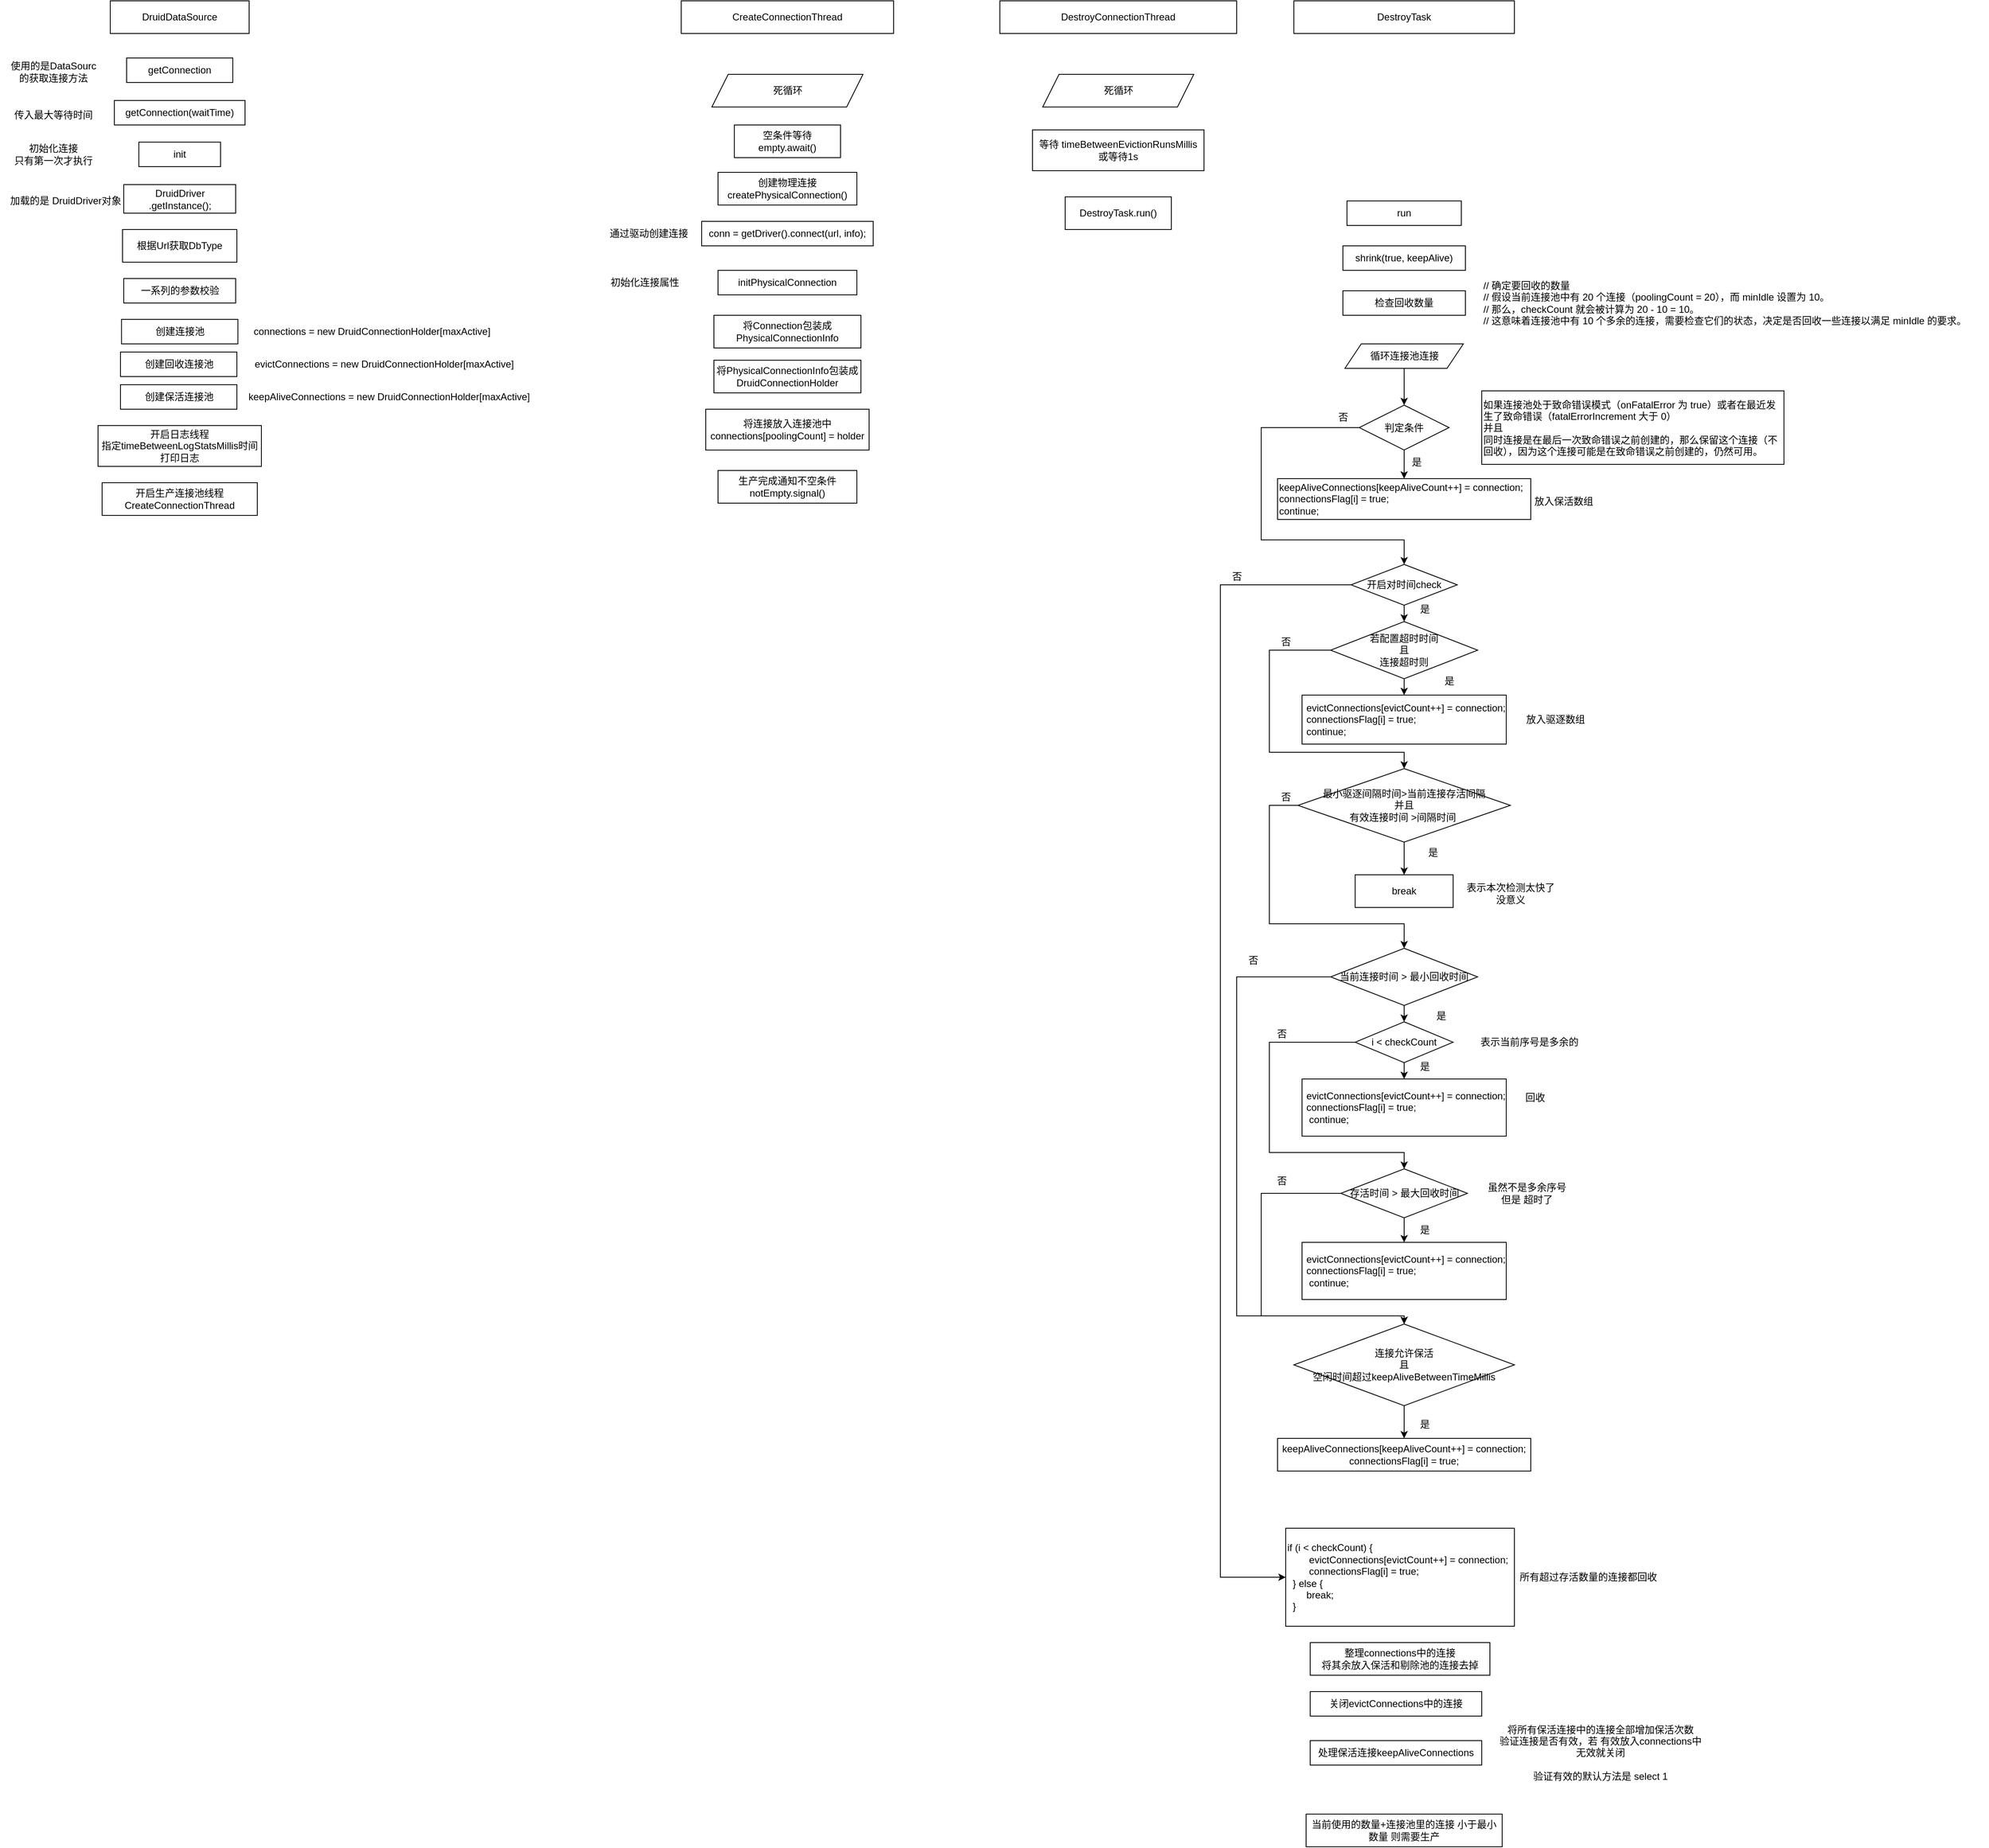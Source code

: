 <mxfile version="22.0.0" type="github">
  <diagram name="第 1 页" id="wUAEAIxkWxok8icOV6td">
    <mxGraphModel dx="794" dy="482" grid="1" gridSize="10" guides="1" tooltips="1" connect="1" arrows="1" fold="1" page="1" pageScale="1" pageWidth="4681" pageHeight="3300" math="0" shadow="0">
      <root>
        <mxCell id="0" />
        <mxCell id="1" parent="0" />
        <mxCell id="99CrWy1h5ujyUwhnn91z-1" value="DruidDataSource" style="rounded=0;whiteSpace=wrap;html=1;" parent="1" vertex="1">
          <mxGeometry x="151" y="50" width="170" height="40" as="geometry" />
        </mxCell>
        <mxCell id="99CrWy1h5ujyUwhnn91z-2" value="getConnection" style="whiteSpace=wrap;html=1;" parent="1" vertex="1">
          <mxGeometry x="171" y="120" width="130" height="30" as="geometry" />
        </mxCell>
        <mxCell id="99CrWy1h5ujyUwhnn91z-3" value="使用的是DataSourc&lt;br&gt;的获取连接方法" style="text;html=1;align=center;verticalAlign=middle;resizable=0;points=[];autosize=1;strokeColor=none;fillColor=none;" parent="1" vertex="1">
          <mxGeometry x="16" y="117" width="130" height="40" as="geometry" />
        </mxCell>
        <mxCell id="99CrWy1h5ujyUwhnn91z-5" value="init" style="whiteSpace=wrap;html=1;" parent="1" vertex="1">
          <mxGeometry x="186" y="223" width="100" height="30" as="geometry" />
        </mxCell>
        <mxCell id="99CrWy1h5ujyUwhnn91z-6" value="初始化连接&lt;br&gt;只有第一次才执行" style="text;html=1;align=center;verticalAlign=middle;resizable=0;points=[];autosize=1;strokeColor=none;fillColor=none;" parent="1" vertex="1">
          <mxGeometry x="21" y="218" width="120" height="40" as="geometry" />
        </mxCell>
        <mxCell id="99CrWy1h5ujyUwhnn91z-7" value="传入最大等待时间" style="text;html=1;align=center;verticalAlign=middle;resizable=0;points=[];autosize=1;strokeColor=none;fillColor=none;" parent="1" vertex="1">
          <mxGeometry x="21" y="175" width="120" height="30" as="geometry" />
        </mxCell>
        <mxCell id="99CrWy1h5ujyUwhnn91z-8" value="getConnection(waitTime)" style="whiteSpace=wrap;html=1;" parent="1" vertex="1">
          <mxGeometry x="156" y="172" width="160" height="30" as="geometry" />
        </mxCell>
        <mxCell id="99CrWy1h5ujyUwhnn91z-9" value="加载的是 DruidDriver对象" style="text;html=1;align=center;verticalAlign=middle;resizable=0;points=[];autosize=1;strokeColor=none;fillColor=none;" parent="1" vertex="1">
          <mxGeometry x="16" y="280" width="160" height="30" as="geometry" />
        </mxCell>
        <mxCell id="99CrWy1h5ujyUwhnn91z-10" value="DruidDriver&lt;br&gt;.getInstance();" style="whiteSpace=wrap;html=1;" parent="1" vertex="1">
          <mxGeometry x="167.5" y="275" width="137" height="35" as="geometry" />
        </mxCell>
        <mxCell id="99CrWy1h5ujyUwhnn91z-11" value="根据Url获取DbType" style="whiteSpace=wrap;html=1;" parent="1" vertex="1">
          <mxGeometry x="166" y="330" width="140" height="40" as="geometry" />
        </mxCell>
        <mxCell id="ddNXW40_BPUpoWxZo95l-1" value="一系列的参数校验" style="rounded=0;whiteSpace=wrap;html=1;" vertex="1" parent="1">
          <mxGeometry x="167.5" y="390" width="137" height="30" as="geometry" />
        </mxCell>
        <mxCell id="ddNXW40_BPUpoWxZo95l-2" value="创建连接池" style="whiteSpace=wrap;html=1;" vertex="1" parent="1">
          <mxGeometry x="164.75" y="440" width="142.5" height="30" as="geometry" />
        </mxCell>
        <mxCell id="ddNXW40_BPUpoWxZo95l-3" value="connections = new DruidConnectionHolder[maxActive]" style="text;html=1;align=center;verticalAlign=middle;resizable=0;points=[];autosize=1;strokeColor=none;fillColor=none;" vertex="1" parent="1">
          <mxGeometry x="316" y="440" width="310" height="30" as="geometry" />
        </mxCell>
        <mxCell id="ddNXW40_BPUpoWxZo95l-4" value="创建回收连接池" style="whiteSpace=wrap;html=1;" vertex="1" parent="1">
          <mxGeometry x="163.5" y="480" width="142.5" height="30" as="geometry" />
        </mxCell>
        <mxCell id="ddNXW40_BPUpoWxZo95l-5" value="创建保活连接池" style="whiteSpace=wrap;html=1;" vertex="1" parent="1">
          <mxGeometry x="163.5" y="520" width="142.5" height="30" as="geometry" />
        </mxCell>
        <mxCell id="ddNXW40_BPUpoWxZo95l-6" value="evictConnections = new DruidConnectionHolder[maxActive]" style="text;html=1;align=center;verticalAlign=middle;resizable=0;points=[];autosize=1;strokeColor=none;fillColor=none;" vertex="1" parent="1">
          <mxGeometry x="316" y="480" width="340" height="30" as="geometry" />
        </mxCell>
        <mxCell id="ddNXW40_BPUpoWxZo95l-7" value="keepAliveConnections = new DruidConnectionHolder[maxActive]" style="text;html=1;align=center;verticalAlign=middle;resizable=0;points=[];autosize=1;strokeColor=none;fillColor=none;" vertex="1" parent="1">
          <mxGeometry x="307.25" y="520" width="370" height="30" as="geometry" />
        </mxCell>
        <mxCell id="ddNXW40_BPUpoWxZo95l-9" value="开启日志线程&lt;br&gt;指定timeBetweenLogStatsMillis时间 打印日志" style="whiteSpace=wrap;html=1;" vertex="1" parent="1">
          <mxGeometry x="136" y="570" width="200" height="50" as="geometry" />
        </mxCell>
        <mxCell id="ddNXW40_BPUpoWxZo95l-10" value="开启生产连接池线程&lt;br&gt;CreateConnectionThread" style="whiteSpace=wrap;html=1;" vertex="1" parent="1">
          <mxGeometry x="141" y="640" width="190" height="40" as="geometry" />
        </mxCell>
        <mxCell id="ddNXW40_BPUpoWxZo95l-11" value="死循环" style="shape=parallelogram;perimeter=parallelogramPerimeter;whiteSpace=wrap;html=1;fixedSize=1;" vertex="1" parent="1">
          <mxGeometry x="887.5" y="140" width="185" height="40" as="geometry" />
        </mxCell>
        <mxCell id="ddNXW40_BPUpoWxZo95l-12" value="CreateConnectionThread" style="whiteSpace=wrap;html=1;" vertex="1" parent="1">
          <mxGeometry x="850" y="50" width="260" height="40" as="geometry" />
        </mxCell>
        <mxCell id="ddNXW40_BPUpoWxZo95l-13" value="空条件等待&lt;br&gt;empty.await()" style="whiteSpace=wrap;html=1;" vertex="1" parent="1">
          <mxGeometry x="915" y="202" width="130" height="40" as="geometry" />
        </mxCell>
        <mxCell id="ddNXW40_BPUpoWxZo95l-14" value="创建物理连接&lt;br&gt;createPhysicalConnection()" style="whiteSpace=wrap;html=1;" vertex="1" parent="1">
          <mxGeometry x="895" y="260" width="170" height="40" as="geometry" />
        </mxCell>
        <mxCell id="ddNXW40_BPUpoWxZo95l-15" value="conn = getDriver().connect(url, info);" style="whiteSpace=wrap;html=1;" vertex="1" parent="1">
          <mxGeometry x="875" y="320" width="210" height="30" as="geometry" />
        </mxCell>
        <mxCell id="ddNXW40_BPUpoWxZo95l-16" value="通过驱动创建连接" style="text;html=1;align=center;verticalAlign=middle;resizable=0;points=[];autosize=1;strokeColor=none;fillColor=none;" vertex="1" parent="1">
          <mxGeometry x="750" y="320" width="120" height="30" as="geometry" />
        </mxCell>
        <mxCell id="ddNXW40_BPUpoWxZo95l-17" value="initPhysicalConnection" style="whiteSpace=wrap;html=1;" vertex="1" parent="1">
          <mxGeometry x="895" y="380" width="170" height="30" as="geometry" />
        </mxCell>
        <mxCell id="ddNXW40_BPUpoWxZo95l-18" value="初始化连接属性" style="text;html=1;align=center;verticalAlign=middle;resizable=0;points=[];autosize=1;strokeColor=none;fillColor=none;" vertex="1" parent="1">
          <mxGeometry x="750" y="380" width="110" height="30" as="geometry" />
        </mxCell>
        <mxCell id="ddNXW40_BPUpoWxZo95l-19" value="将Connection包装成&lt;br&gt;PhysicalConnectionInfo" style="whiteSpace=wrap;html=1;" vertex="1" parent="1">
          <mxGeometry x="890" y="435" width="180" height="40" as="geometry" />
        </mxCell>
        <mxCell id="ddNXW40_BPUpoWxZo95l-20" value="将连接放入连接池中&lt;br&gt;connections[poolingCount] = holder" style="whiteSpace=wrap;html=1;" vertex="1" parent="1">
          <mxGeometry x="880" y="550" width="200" height="50" as="geometry" />
        </mxCell>
        <mxCell id="ddNXW40_BPUpoWxZo95l-21" value="生产完成通知不空条件&lt;br&gt;notEmpty.signal()" style="whiteSpace=wrap;html=1;" vertex="1" parent="1">
          <mxGeometry x="895" y="625" width="170" height="40" as="geometry" />
        </mxCell>
        <mxCell id="ddNXW40_BPUpoWxZo95l-22" value="将PhysicalConnectionInfo包装成&lt;br&gt;DruidConnectionHolder" style="whiteSpace=wrap;html=1;" vertex="1" parent="1">
          <mxGeometry x="890" y="490" width="180" height="40" as="geometry" />
        </mxCell>
        <mxCell id="ddNXW40_BPUpoWxZo95l-23" value="DestroyConnectionThread" style="whiteSpace=wrap;html=1;" vertex="1" parent="1">
          <mxGeometry x="1240" y="50" width="290" height="40" as="geometry" />
        </mxCell>
        <mxCell id="ddNXW40_BPUpoWxZo95l-24" value="死循环" style="shape=parallelogram;perimeter=parallelogramPerimeter;whiteSpace=wrap;html=1;fixedSize=1;" vertex="1" parent="1">
          <mxGeometry x="1292.5" y="140" width="185" height="40" as="geometry" />
        </mxCell>
        <mxCell id="ddNXW40_BPUpoWxZo95l-26" value="等待&amp;nbsp;timeBetweenEvictionRunsMillis&lt;br&gt;或等待1s" style="whiteSpace=wrap;html=1;" vertex="1" parent="1">
          <mxGeometry x="1280" y="208" width="210" height="50" as="geometry" />
        </mxCell>
        <mxCell id="ddNXW40_BPUpoWxZo95l-27" value="DestroyTask.run()" style="whiteSpace=wrap;html=1;" vertex="1" parent="1">
          <mxGeometry x="1320" y="290" width="130" height="40" as="geometry" />
        </mxCell>
        <mxCell id="ddNXW40_BPUpoWxZo95l-28" value="DestroyTask" style="whiteSpace=wrap;html=1;" vertex="1" parent="1">
          <mxGeometry x="1600" y="50" width="270" height="40" as="geometry" />
        </mxCell>
        <mxCell id="ddNXW40_BPUpoWxZo95l-29" value="run" style="whiteSpace=wrap;html=1;" vertex="1" parent="1">
          <mxGeometry x="1665" y="295" width="140" height="30" as="geometry" />
        </mxCell>
        <mxCell id="ddNXW40_BPUpoWxZo95l-30" value="shrink(true, keepAlive)" style="whiteSpace=wrap;html=1;" vertex="1" parent="1">
          <mxGeometry x="1660" y="350" width="150" height="30" as="geometry" />
        </mxCell>
        <mxCell id="ddNXW40_BPUpoWxZo95l-31" value="检查回收数量" style="whiteSpace=wrap;html=1;" vertex="1" parent="1">
          <mxGeometry x="1660" y="405" width="150" height="30" as="geometry" />
        </mxCell>
        <mxCell id="ddNXW40_BPUpoWxZo95l-32" value="&lt;div&gt;&amp;nbsp;&lt;span style=&quot;white-space: pre;&quot;&gt;&#x9;&lt;/span&gt;&amp;nbsp; &amp;nbsp; // 确定要回收的数量&lt;/div&gt;&lt;div&gt;&amp;nbsp; &amp;nbsp; &amp;nbsp; &amp;nbsp; &amp;nbsp; &amp;nbsp; // 假设当前连接池中有 20 个连接（poolingCount = 20），而 minIdle 设置为 10。&lt;/div&gt;&lt;div&gt;&amp;nbsp; &amp;nbsp; &amp;nbsp; &amp;nbsp; &amp;nbsp; &amp;nbsp; // 那么，checkCount 就会被计算为 20 - 10 = 10。&lt;/div&gt;&lt;div&gt;&amp;nbsp; &amp;nbsp; &amp;nbsp; &amp;nbsp; &amp;nbsp; &amp;nbsp; // 这意味着连接池中有 10 个多余的连接，需要检查它们的状态，决定是否回收一些连接以满足 minIdle 的要求。&lt;/div&gt;" style="text;html=1;align=left;verticalAlign=middle;resizable=0;points=[];autosize=1;strokeColor=none;fillColor=none;" vertex="1" parent="1">
          <mxGeometry x="1790" y="385" width="660" height="70" as="geometry" />
        </mxCell>
        <mxCell id="ddNXW40_BPUpoWxZo95l-40" style="edgeStyle=orthogonalEdgeStyle;rounded=0;orthogonalLoop=1;jettySize=auto;html=1;exitX=0.5;exitY=1;exitDx=0;exitDy=0;entryX=0.5;entryY=0;entryDx=0;entryDy=0;" edge="1" parent="1" source="ddNXW40_BPUpoWxZo95l-33" target="ddNXW40_BPUpoWxZo95l-35">
          <mxGeometry relative="1" as="geometry" />
        </mxCell>
        <mxCell id="ddNXW40_BPUpoWxZo95l-33" value="循环连接池连接" style="shape=parallelogram;perimeter=parallelogramPerimeter;whiteSpace=wrap;html=1;fixedSize=1;" vertex="1" parent="1">
          <mxGeometry x="1662.5" y="470" width="145" height="30" as="geometry" />
        </mxCell>
        <mxCell id="ddNXW40_BPUpoWxZo95l-34" value="&lt;div&gt;如果连接池处于致命错误模式（onFatalError 为 true）或者在最近发生了致命错误（fatalErrorIncrement 大于 0）&lt;/div&gt;&lt;div&gt;并且&lt;/div&gt;&lt;div&gt;&lt;span style=&quot;background-color: initial;&quot;&gt;同时连接是在最后一次致命错误之前创建的，那么保留这个连接（不回收），因为这个连接可能是在致命错误之前创建的，仍然可用。&lt;/span&gt;&lt;/div&gt;" style="whiteSpace=wrap;html=1;align=left;" vertex="1" parent="1">
          <mxGeometry x="1830" y="527.5" width="370" height="90" as="geometry" />
        </mxCell>
        <mxCell id="ddNXW40_BPUpoWxZo95l-37" style="edgeStyle=orthogonalEdgeStyle;rounded=0;orthogonalLoop=1;jettySize=auto;html=1;exitX=0.5;exitY=1;exitDx=0;exitDy=0;entryX=0.5;entryY=0;entryDx=0;entryDy=0;" edge="1" parent="1" source="ddNXW40_BPUpoWxZo95l-35" target="ddNXW40_BPUpoWxZo95l-36">
          <mxGeometry relative="1" as="geometry" />
        </mxCell>
        <mxCell id="ddNXW40_BPUpoWxZo95l-41" style="edgeStyle=orthogonalEdgeStyle;rounded=0;orthogonalLoop=1;jettySize=auto;html=1;exitX=0;exitY=0.5;exitDx=0;exitDy=0;entryX=0.5;entryY=0;entryDx=0;entryDy=0;" edge="1" parent="1" source="ddNXW40_BPUpoWxZo95l-35" target="ddNXW40_BPUpoWxZo95l-39">
          <mxGeometry relative="1" as="geometry">
            <Array as="points">
              <mxPoint x="1560" y="573" />
              <mxPoint x="1560" y="710" />
              <mxPoint x="1735" y="710" />
            </Array>
          </mxGeometry>
        </mxCell>
        <mxCell id="ddNXW40_BPUpoWxZo95l-35" value="判定条件" style="rhombus;whiteSpace=wrap;html=1;" vertex="1" parent="1">
          <mxGeometry x="1680" y="545" width="110" height="55" as="geometry" />
        </mxCell>
        <mxCell id="ddNXW40_BPUpoWxZo95l-36" value="&lt;div&gt;keepAliveConnections[keepAliveCount++] = connection;&lt;/div&gt;&lt;div&gt;connectionsFlag[i] = true;&lt;/div&gt;&lt;div&gt;continue;&lt;/div&gt;" style="whiteSpace=wrap;html=1;align=left;" vertex="1" parent="1">
          <mxGeometry x="1580" y="635" width="310" height="50" as="geometry" />
        </mxCell>
        <mxCell id="ddNXW40_BPUpoWxZo95l-38" value="是" style="text;html=1;align=center;verticalAlign=middle;resizable=0;points=[];autosize=1;strokeColor=none;fillColor=none;" vertex="1" parent="1">
          <mxGeometry x="1730" y="600" width="40" height="30" as="geometry" />
        </mxCell>
        <mxCell id="ddNXW40_BPUpoWxZo95l-49" style="edgeStyle=orthogonalEdgeStyle;rounded=0;orthogonalLoop=1;jettySize=auto;html=1;exitX=0.5;exitY=1;exitDx=0;exitDy=0;entryX=0.5;entryY=0;entryDx=0;entryDy=0;" edge="1" parent="1" source="ddNXW40_BPUpoWxZo95l-39" target="ddNXW40_BPUpoWxZo95l-43">
          <mxGeometry relative="1" as="geometry" />
        </mxCell>
        <mxCell id="ddNXW40_BPUpoWxZo95l-86" style="edgeStyle=orthogonalEdgeStyle;rounded=0;orthogonalLoop=1;jettySize=auto;html=1;exitX=0;exitY=0.5;exitDx=0;exitDy=0;entryX=0;entryY=0.5;entryDx=0;entryDy=0;" edge="1" parent="1" source="ddNXW40_BPUpoWxZo95l-39" target="ddNXW40_BPUpoWxZo95l-85">
          <mxGeometry relative="1" as="geometry">
            <Array as="points">
              <mxPoint x="1510" y="765" />
              <mxPoint x="1510" y="1980" />
            </Array>
          </mxGeometry>
        </mxCell>
        <mxCell id="ddNXW40_BPUpoWxZo95l-39" value="开启对时间check" style="rhombus;whiteSpace=wrap;html=1;" vertex="1" parent="1">
          <mxGeometry x="1670" y="740" width="130" height="50" as="geometry" />
        </mxCell>
        <mxCell id="ddNXW40_BPUpoWxZo95l-42" value="否" style="text;html=1;align=center;verticalAlign=middle;resizable=0;points=[];autosize=1;strokeColor=none;fillColor=none;" vertex="1" parent="1">
          <mxGeometry x="1640" y="545" width="40" height="30" as="geometry" />
        </mxCell>
        <mxCell id="ddNXW40_BPUpoWxZo95l-47" style="edgeStyle=orthogonalEdgeStyle;rounded=0;orthogonalLoop=1;jettySize=auto;html=1;exitX=0.5;exitY=1;exitDx=0;exitDy=0;entryX=0.5;entryY=0;entryDx=0;entryDy=0;" edge="1" parent="1" source="ddNXW40_BPUpoWxZo95l-43" target="ddNXW40_BPUpoWxZo95l-45">
          <mxGeometry relative="1" as="geometry" />
        </mxCell>
        <mxCell id="ddNXW40_BPUpoWxZo95l-55" style="edgeStyle=orthogonalEdgeStyle;rounded=0;orthogonalLoop=1;jettySize=auto;html=1;exitX=0;exitY=0.5;exitDx=0;exitDy=0;entryX=0.5;entryY=0;entryDx=0;entryDy=0;" edge="1" parent="1" source="ddNXW40_BPUpoWxZo95l-43" target="ddNXW40_BPUpoWxZo95l-51">
          <mxGeometry relative="1" as="geometry">
            <Array as="points">
              <mxPoint x="1570" y="845" />
              <mxPoint x="1570" y="970" />
              <mxPoint x="1735" y="970" />
            </Array>
          </mxGeometry>
        </mxCell>
        <mxCell id="ddNXW40_BPUpoWxZo95l-43" value="若配置超时时间&lt;br&gt;且&lt;br&gt;连接超时则" style="rhombus;whiteSpace=wrap;html=1;" vertex="1" parent="1">
          <mxGeometry x="1645" y="810" width="180" height="70" as="geometry" />
        </mxCell>
        <mxCell id="ddNXW40_BPUpoWxZo95l-44" value="放入保活数组" style="text;html=1;align=center;verticalAlign=middle;resizable=0;points=[];autosize=1;strokeColor=none;fillColor=none;" vertex="1" parent="1">
          <mxGeometry x="1880" y="648" width="100" height="30" as="geometry" />
        </mxCell>
        <mxCell id="ddNXW40_BPUpoWxZo95l-45" value="&lt;div&gt;&amp;nbsp;evictConnections[evictCount++] = connection;&lt;/div&gt;&lt;div&gt;&amp;nbsp;connectionsFlag[i] = true;&lt;/div&gt;&lt;div&gt;&amp;nbsp;continue;&lt;/div&gt;" style="whiteSpace=wrap;html=1;align=left;" vertex="1" parent="1">
          <mxGeometry x="1610" y="900" width="250" height="60" as="geometry" />
        </mxCell>
        <mxCell id="ddNXW40_BPUpoWxZo95l-46" value="放入驱逐数组" style="text;html=1;align=center;verticalAlign=middle;resizable=0;points=[];autosize=1;strokeColor=none;fillColor=none;" vertex="1" parent="1">
          <mxGeometry x="1870" y="915" width="100" height="30" as="geometry" />
        </mxCell>
        <mxCell id="ddNXW40_BPUpoWxZo95l-48" value="是" style="text;html=1;align=center;verticalAlign=middle;resizable=0;points=[];autosize=1;strokeColor=none;fillColor=none;" vertex="1" parent="1">
          <mxGeometry x="1770" y="868" width="40" height="30" as="geometry" />
        </mxCell>
        <mxCell id="ddNXW40_BPUpoWxZo95l-50" value="是" style="text;html=1;align=center;verticalAlign=middle;resizable=0;points=[];autosize=1;strokeColor=none;fillColor=none;" vertex="1" parent="1">
          <mxGeometry x="1740" y="780" width="40" height="30" as="geometry" />
        </mxCell>
        <mxCell id="ddNXW40_BPUpoWxZo95l-53" style="edgeStyle=orthogonalEdgeStyle;rounded=0;orthogonalLoop=1;jettySize=auto;html=1;exitX=0.5;exitY=1;exitDx=0;exitDy=0;entryX=0.5;entryY=0;entryDx=0;entryDy=0;" edge="1" parent="1" source="ddNXW40_BPUpoWxZo95l-51" target="ddNXW40_BPUpoWxZo95l-52">
          <mxGeometry relative="1" as="geometry" />
        </mxCell>
        <mxCell id="ddNXW40_BPUpoWxZo95l-59" style="edgeStyle=orthogonalEdgeStyle;rounded=0;orthogonalLoop=1;jettySize=auto;html=1;exitX=0;exitY=0.5;exitDx=0;exitDy=0;entryX=0.5;entryY=0;entryDx=0;entryDy=0;" edge="1" parent="1" source="ddNXW40_BPUpoWxZo95l-51" target="ddNXW40_BPUpoWxZo95l-57">
          <mxGeometry relative="1" as="geometry">
            <Array as="points">
              <mxPoint x="1570" y="1035" />
              <mxPoint x="1570" y="1180" />
              <mxPoint x="1735" y="1180" />
            </Array>
          </mxGeometry>
        </mxCell>
        <mxCell id="ddNXW40_BPUpoWxZo95l-51" value="&lt;div&gt;最小驱逐间隔时间&amp;gt;当前连接存活间隔&lt;/div&gt;&lt;div&gt;并且&lt;/div&gt;&lt;div&gt;有效连接时间 &amp;gt;间隔时间&amp;nbsp;&lt;/div&gt;" style="rhombus;whiteSpace=wrap;html=1;" vertex="1" parent="1">
          <mxGeometry x="1605" y="990" width="260" height="90" as="geometry" />
        </mxCell>
        <mxCell id="ddNXW40_BPUpoWxZo95l-52" value="break" style="whiteSpace=wrap;html=1;" vertex="1" parent="1">
          <mxGeometry x="1675" y="1120" width="120" height="40" as="geometry" />
        </mxCell>
        <mxCell id="ddNXW40_BPUpoWxZo95l-54" value="表示本次检测太快了&lt;br&gt;没意义" style="text;html=1;align=center;verticalAlign=middle;resizable=0;points=[];autosize=1;strokeColor=none;fillColor=none;" vertex="1" parent="1">
          <mxGeometry x="1800" y="1123" width="130" height="40" as="geometry" />
        </mxCell>
        <mxCell id="ddNXW40_BPUpoWxZo95l-56" value="否" style="text;html=1;align=center;verticalAlign=middle;resizable=0;points=[];autosize=1;strokeColor=none;fillColor=none;" vertex="1" parent="1">
          <mxGeometry x="1570" y="820" width="40" height="30" as="geometry" />
        </mxCell>
        <mxCell id="ddNXW40_BPUpoWxZo95l-66" style="edgeStyle=orthogonalEdgeStyle;rounded=0;orthogonalLoop=1;jettySize=auto;html=1;exitX=0.5;exitY=1;exitDx=0;exitDy=0;entryX=0.5;entryY=0;entryDx=0;entryDy=0;" edge="1" parent="1" source="ddNXW40_BPUpoWxZo95l-57" target="ddNXW40_BPUpoWxZo95l-61">
          <mxGeometry relative="1" as="geometry" />
        </mxCell>
        <mxCell id="ddNXW40_BPUpoWxZo95l-83" style="edgeStyle=orthogonalEdgeStyle;rounded=0;orthogonalLoop=1;jettySize=auto;html=1;exitX=0;exitY=0.5;exitDx=0;exitDy=0;entryX=0.5;entryY=0;entryDx=0;entryDy=0;" edge="1" parent="1" source="ddNXW40_BPUpoWxZo95l-57" target="ddNXW40_BPUpoWxZo95l-76">
          <mxGeometry relative="1" as="geometry">
            <Array as="points">
              <mxPoint x="1530" y="1245" />
              <mxPoint x="1530" y="1660" />
              <mxPoint x="1735" y="1660" />
            </Array>
          </mxGeometry>
        </mxCell>
        <mxCell id="ddNXW40_BPUpoWxZo95l-57" value="当前连接时间 &amp;gt; 最小回收时间" style="rhombus;whiteSpace=wrap;html=1;" vertex="1" parent="1">
          <mxGeometry x="1645" y="1210" width="180" height="70" as="geometry" />
        </mxCell>
        <mxCell id="ddNXW40_BPUpoWxZo95l-58" value="是" style="text;html=1;align=center;verticalAlign=middle;resizable=0;points=[];autosize=1;strokeColor=none;fillColor=none;" vertex="1" parent="1">
          <mxGeometry x="1750" y="1078" width="40" height="30" as="geometry" />
        </mxCell>
        <mxCell id="ddNXW40_BPUpoWxZo95l-60" value="否" style="text;html=1;align=center;verticalAlign=middle;resizable=0;points=[];autosize=1;strokeColor=none;fillColor=none;" vertex="1" parent="1">
          <mxGeometry x="1570" y="1010" width="40" height="30" as="geometry" />
        </mxCell>
        <mxCell id="ddNXW40_BPUpoWxZo95l-64" style="edgeStyle=orthogonalEdgeStyle;rounded=0;orthogonalLoop=1;jettySize=auto;html=1;exitX=0.5;exitY=1;exitDx=0;exitDy=0;entryX=0.5;entryY=0;entryDx=0;entryDy=0;" edge="1" parent="1" source="ddNXW40_BPUpoWxZo95l-61" target="ddNXW40_BPUpoWxZo95l-63">
          <mxGeometry relative="1" as="geometry" />
        </mxCell>
        <mxCell id="ddNXW40_BPUpoWxZo95l-74" style="edgeStyle=orthogonalEdgeStyle;rounded=0;orthogonalLoop=1;jettySize=auto;html=1;exitX=0;exitY=0.5;exitDx=0;exitDy=0;entryX=0.5;entryY=0;entryDx=0;entryDy=0;" edge="1" parent="1" source="ddNXW40_BPUpoWxZo95l-61" target="ddNXW40_BPUpoWxZo95l-68">
          <mxGeometry relative="1" as="geometry">
            <Array as="points">
              <mxPoint x="1570" y="1325" />
              <mxPoint x="1570" y="1460" />
              <mxPoint x="1735" y="1460" />
            </Array>
          </mxGeometry>
        </mxCell>
        <mxCell id="ddNXW40_BPUpoWxZo95l-61" value="i &amp;lt; checkCount" style="rhombus;whiteSpace=wrap;html=1;" vertex="1" parent="1">
          <mxGeometry x="1675" y="1300" width="120" height="50" as="geometry" />
        </mxCell>
        <mxCell id="ddNXW40_BPUpoWxZo95l-62" value="表示当前序号是多余的" style="text;html=1;align=center;verticalAlign=middle;resizable=0;points=[];autosize=1;strokeColor=none;fillColor=none;" vertex="1" parent="1">
          <mxGeometry x="1817.5" y="1310" width="140" height="30" as="geometry" />
        </mxCell>
        <mxCell id="ddNXW40_BPUpoWxZo95l-63" value="&lt;div&gt;&amp;nbsp;evictConnections[evictCount++] = connection;&lt;/div&gt;&lt;div&gt;&amp;nbsp;connectionsFlag[i] = true;&lt;/div&gt;&lt;div&gt;&amp;nbsp; continue;&lt;/div&gt;" style="whiteSpace=wrap;html=1;align=left;" vertex="1" parent="1">
          <mxGeometry x="1610" y="1370" width="250" height="70" as="geometry" />
        </mxCell>
        <mxCell id="ddNXW40_BPUpoWxZo95l-65" value="是" style="text;html=1;align=center;verticalAlign=middle;resizable=0;points=[];autosize=1;strokeColor=none;fillColor=none;" vertex="1" parent="1">
          <mxGeometry x="1740" y="1340" width="40" height="30" as="geometry" />
        </mxCell>
        <mxCell id="ddNXW40_BPUpoWxZo95l-67" value="回收" style="text;html=1;align=center;verticalAlign=middle;resizable=0;points=[];autosize=1;strokeColor=none;fillColor=none;" vertex="1" parent="1">
          <mxGeometry x="1870" y="1378" width="50" height="30" as="geometry" />
        </mxCell>
        <mxCell id="ddNXW40_BPUpoWxZo95l-72" style="edgeStyle=orthogonalEdgeStyle;rounded=0;orthogonalLoop=1;jettySize=auto;html=1;exitX=0.5;exitY=1;exitDx=0;exitDy=0;entryX=0.5;entryY=0;entryDx=0;entryDy=0;" edge="1" parent="1" source="ddNXW40_BPUpoWxZo95l-68" target="ddNXW40_BPUpoWxZo95l-71">
          <mxGeometry relative="1" as="geometry" />
        </mxCell>
        <mxCell id="ddNXW40_BPUpoWxZo95l-81" style="edgeStyle=orthogonalEdgeStyle;rounded=0;orthogonalLoop=1;jettySize=auto;html=1;exitX=0;exitY=0.5;exitDx=0;exitDy=0;entryX=0.5;entryY=0;entryDx=0;entryDy=0;" edge="1" parent="1" source="ddNXW40_BPUpoWxZo95l-68" target="ddNXW40_BPUpoWxZo95l-76">
          <mxGeometry relative="1" as="geometry">
            <Array as="points">
              <mxPoint x="1560" y="1510" />
              <mxPoint x="1560" y="1660" />
              <mxPoint x="1735" y="1660" />
            </Array>
          </mxGeometry>
        </mxCell>
        <mxCell id="ddNXW40_BPUpoWxZo95l-68" value="存活时间 &amp;gt; 最大回收时间" style="rhombus;whiteSpace=wrap;html=1;" vertex="1" parent="1">
          <mxGeometry x="1657.5" y="1480" width="155" height="60" as="geometry" />
        </mxCell>
        <mxCell id="ddNXW40_BPUpoWxZo95l-69" value="虽然不是多余序号&lt;br&gt;但是 超时了" style="text;html=1;align=center;verticalAlign=middle;resizable=0;points=[];autosize=1;strokeColor=none;fillColor=none;" vertex="1" parent="1">
          <mxGeometry x="1825" y="1490" width="120" height="40" as="geometry" />
        </mxCell>
        <mxCell id="ddNXW40_BPUpoWxZo95l-71" value="&lt;div&gt;&amp;nbsp;evictConnections[evictCount++] = connection;&lt;/div&gt;&lt;div&gt;&amp;nbsp;connectionsFlag[i] = true;&lt;/div&gt;&lt;div&gt;&amp;nbsp; continue;&lt;/div&gt;" style="whiteSpace=wrap;html=1;align=left;" vertex="1" parent="1">
          <mxGeometry x="1610" y="1570" width="250" height="70" as="geometry" />
        </mxCell>
        <mxCell id="ddNXW40_BPUpoWxZo95l-73" value="是" style="text;html=1;align=center;verticalAlign=middle;resizable=0;points=[];autosize=1;strokeColor=none;fillColor=none;" vertex="1" parent="1">
          <mxGeometry x="1740" y="1540" width="40" height="30" as="geometry" />
        </mxCell>
        <mxCell id="ddNXW40_BPUpoWxZo95l-75" value="否" style="text;html=1;align=center;verticalAlign=middle;resizable=0;points=[];autosize=1;strokeColor=none;fillColor=none;" vertex="1" parent="1">
          <mxGeometry x="1565" y="1300" width="40" height="30" as="geometry" />
        </mxCell>
        <mxCell id="ddNXW40_BPUpoWxZo95l-78" style="edgeStyle=orthogonalEdgeStyle;rounded=0;orthogonalLoop=1;jettySize=auto;html=1;exitX=0.5;exitY=1;exitDx=0;exitDy=0;" edge="1" parent="1" source="ddNXW40_BPUpoWxZo95l-76" target="ddNXW40_BPUpoWxZo95l-77">
          <mxGeometry relative="1" as="geometry" />
        </mxCell>
        <mxCell id="ddNXW40_BPUpoWxZo95l-76" value="连接允许保活&lt;br&gt;且&lt;br&gt;空闲时间超过keepAliveBetweenTimeMillis" style="rhombus;whiteSpace=wrap;html=1;" vertex="1" parent="1">
          <mxGeometry x="1600" y="1670" width="270" height="100" as="geometry" />
        </mxCell>
        <mxCell id="ddNXW40_BPUpoWxZo95l-77" value="&lt;div&gt;keepAliveConnections[keepAliveCount++] = connection;&lt;/div&gt;&lt;div&gt;&lt;span style=&quot;background-color: initial;&quot;&gt;connectionsFlag[i] = true;&lt;/span&gt;&lt;/div&gt;" style="whiteSpace=wrap;html=1;" vertex="1" parent="1">
          <mxGeometry x="1580" y="1810" width="310" height="40" as="geometry" />
        </mxCell>
        <mxCell id="ddNXW40_BPUpoWxZo95l-79" value="是" style="text;html=1;align=center;verticalAlign=middle;resizable=0;points=[];autosize=1;strokeColor=none;fillColor=none;" vertex="1" parent="1">
          <mxGeometry x="1740" y="1778" width="40" height="30" as="geometry" />
        </mxCell>
        <mxCell id="ddNXW40_BPUpoWxZo95l-80" value="是" style="text;html=1;align=center;verticalAlign=middle;resizable=0;points=[];autosize=1;strokeColor=none;fillColor=none;" vertex="1" parent="1">
          <mxGeometry x="1760" y="1278" width="40" height="30" as="geometry" />
        </mxCell>
        <mxCell id="ddNXW40_BPUpoWxZo95l-82" value="否" style="text;html=1;align=center;verticalAlign=middle;resizable=0;points=[];autosize=1;strokeColor=none;fillColor=none;" vertex="1" parent="1">
          <mxGeometry x="1565" y="1480" width="40" height="30" as="geometry" />
        </mxCell>
        <mxCell id="ddNXW40_BPUpoWxZo95l-84" value="否" style="text;html=1;align=center;verticalAlign=middle;resizable=0;points=[];autosize=1;strokeColor=none;fillColor=none;" vertex="1" parent="1">
          <mxGeometry x="1530" y="1210" width="40" height="30" as="geometry" />
        </mxCell>
        <mxCell id="ddNXW40_BPUpoWxZo95l-85" value="&lt;div&gt;if (i &amp;lt; checkCount) {&lt;/div&gt;&lt;div&gt;&amp;nbsp; &amp;nbsp; &amp;nbsp; &amp;nbsp; evictConnections[evictCount++] = connection;&lt;/div&gt;&lt;div&gt;&amp;nbsp; &amp;nbsp; &amp;nbsp; &amp;nbsp; connectionsFlag[i] = true;&lt;/div&gt;&lt;div&gt;&amp;nbsp; } else {&lt;/div&gt;&lt;div&gt;&amp;nbsp; &amp;nbsp; &amp;nbsp; &amp;nbsp;break;&lt;/div&gt;&lt;div&gt;&amp;nbsp; }&lt;/div&gt;" style="whiteSpace=wrap;html=1;align=left;" vertex="1" parent="1">
          <mxGeometry x="1590" y="1920" width="280" height="120" as="geometry" />
        </mxCell>
        <mxCell id="ddNXW40_BPUpoWxZo95l-87" value="否" style="text;html=1;align=center;verticalAlign=middle;resizable=0;points=[];autosize=1;strokeColor=none;fillColor=none;" vertex="1" parent="1">
          <mxGeometry x="1510" y="740" width="40" height="30" as="geometry" />
        </mxCell>
        <mxCell id="ddNXW40_BPUpoWxZo95l-88" value="所有超过存活数量的连接都回收" style="text;html=1;align=center;verticalAlign=middle;resizable=0;points=[];autosize=1;strokeColor=none;fillColor=none;" vertex="1" parent="1">
          <mxGeometry x="1865" y="1965" width="190" height="30" as="geometry" />
        </mxCell>
        <mxCell id="ddNXW40_BPUpoWxZo95l-89" value="关闭evictConnections中的连接" style="whiteSpace=wrap;html=1;" vertex="1" parent="1">
          <mxGeometry x="1620" y="2120" width="210" height="30" as="geometry" />
        </mxCell>
        <mxCell id="ddNXW40_BPUpoWxZo95l-91" value="处理保活连接keepAliveConnections" style="whiteSpace=wrap;html=1;" vertex="1" parent="1">
          <mxGeometry x="1620" y="2180" width="210" height="30" as="geometry" />
        </mxCell>
        <mxCell id="ddNXW40_BPUpoWxZo95l-92" value="将所有保活连接中的连接全部增加保活次数&lt;br&gt;验证连接是否有效，若 有效放入connections中&lt;br&gt;无效就关闭&lt;br&gt;&lt;br&gt;验证有效的默认方法是 select 1" style="text;html=1;align=center;verticalAlign=middle;resizable=0;points=[];autosize=1;strokeColor=none;fillColor=none;" vertex="1" parent="1">
          <mxGeometry x="1840" y="2155" width="270" height="80" as="geometry" />
        </mxCell>
        <mxCell id="ddNXW40_BPUpoWxZo95l-93" value="整理connections中的连接&lt;br&gt;将其余放入保活和剔除池的连接去掉" style="whiteSpace=wrap;html=1;" vertex="1" parent="1">
          <mxGeometry x="1620" y="2060" width="220" height="40" as="geometry" />
        </mxCell>
        <mxCell id="ddNXW40_BPUpoWxZo95l-94" value="当前使用的数量+连接池里的连接 小于最小数量 则需要生产" style="whiteSpace=wrap;html=1;" vertex="1" parent="1">
          <mxGeometry x="1615" y="2270" width="240" height="40" as="geometry" />
        </mxCell>
      </root>
    </mxGraphModel>
  </diagram>
</mxfile>
